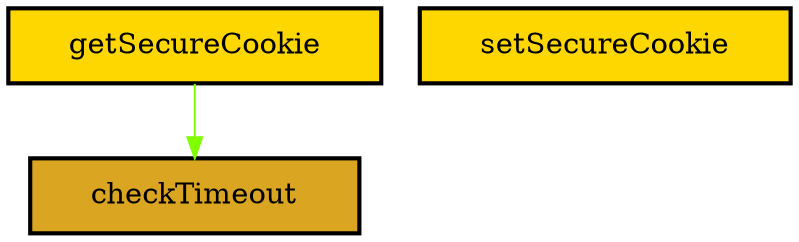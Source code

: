 digraph "Diagram of: Snap.Snaplet.Session.SecureCookie" {
    node [margin="0.4,0.1"
         ,style=filled];
    1 [label=checkTimeout
      ,shape=box
      ,fillcolor=goldenrod
      ,style="filled,bold"];
    2 [label=getSecureCookie
      ,shape=box
      ,fillcolor=gold
      ,style="filled,bold"];
    3 [label=setSecureCookie
      ,shape=box
      ,fillcolor=gold
      ,style="filled,bold"];
    2 -> 1 [penwidth=1
           ,color=chartreuse];
}
